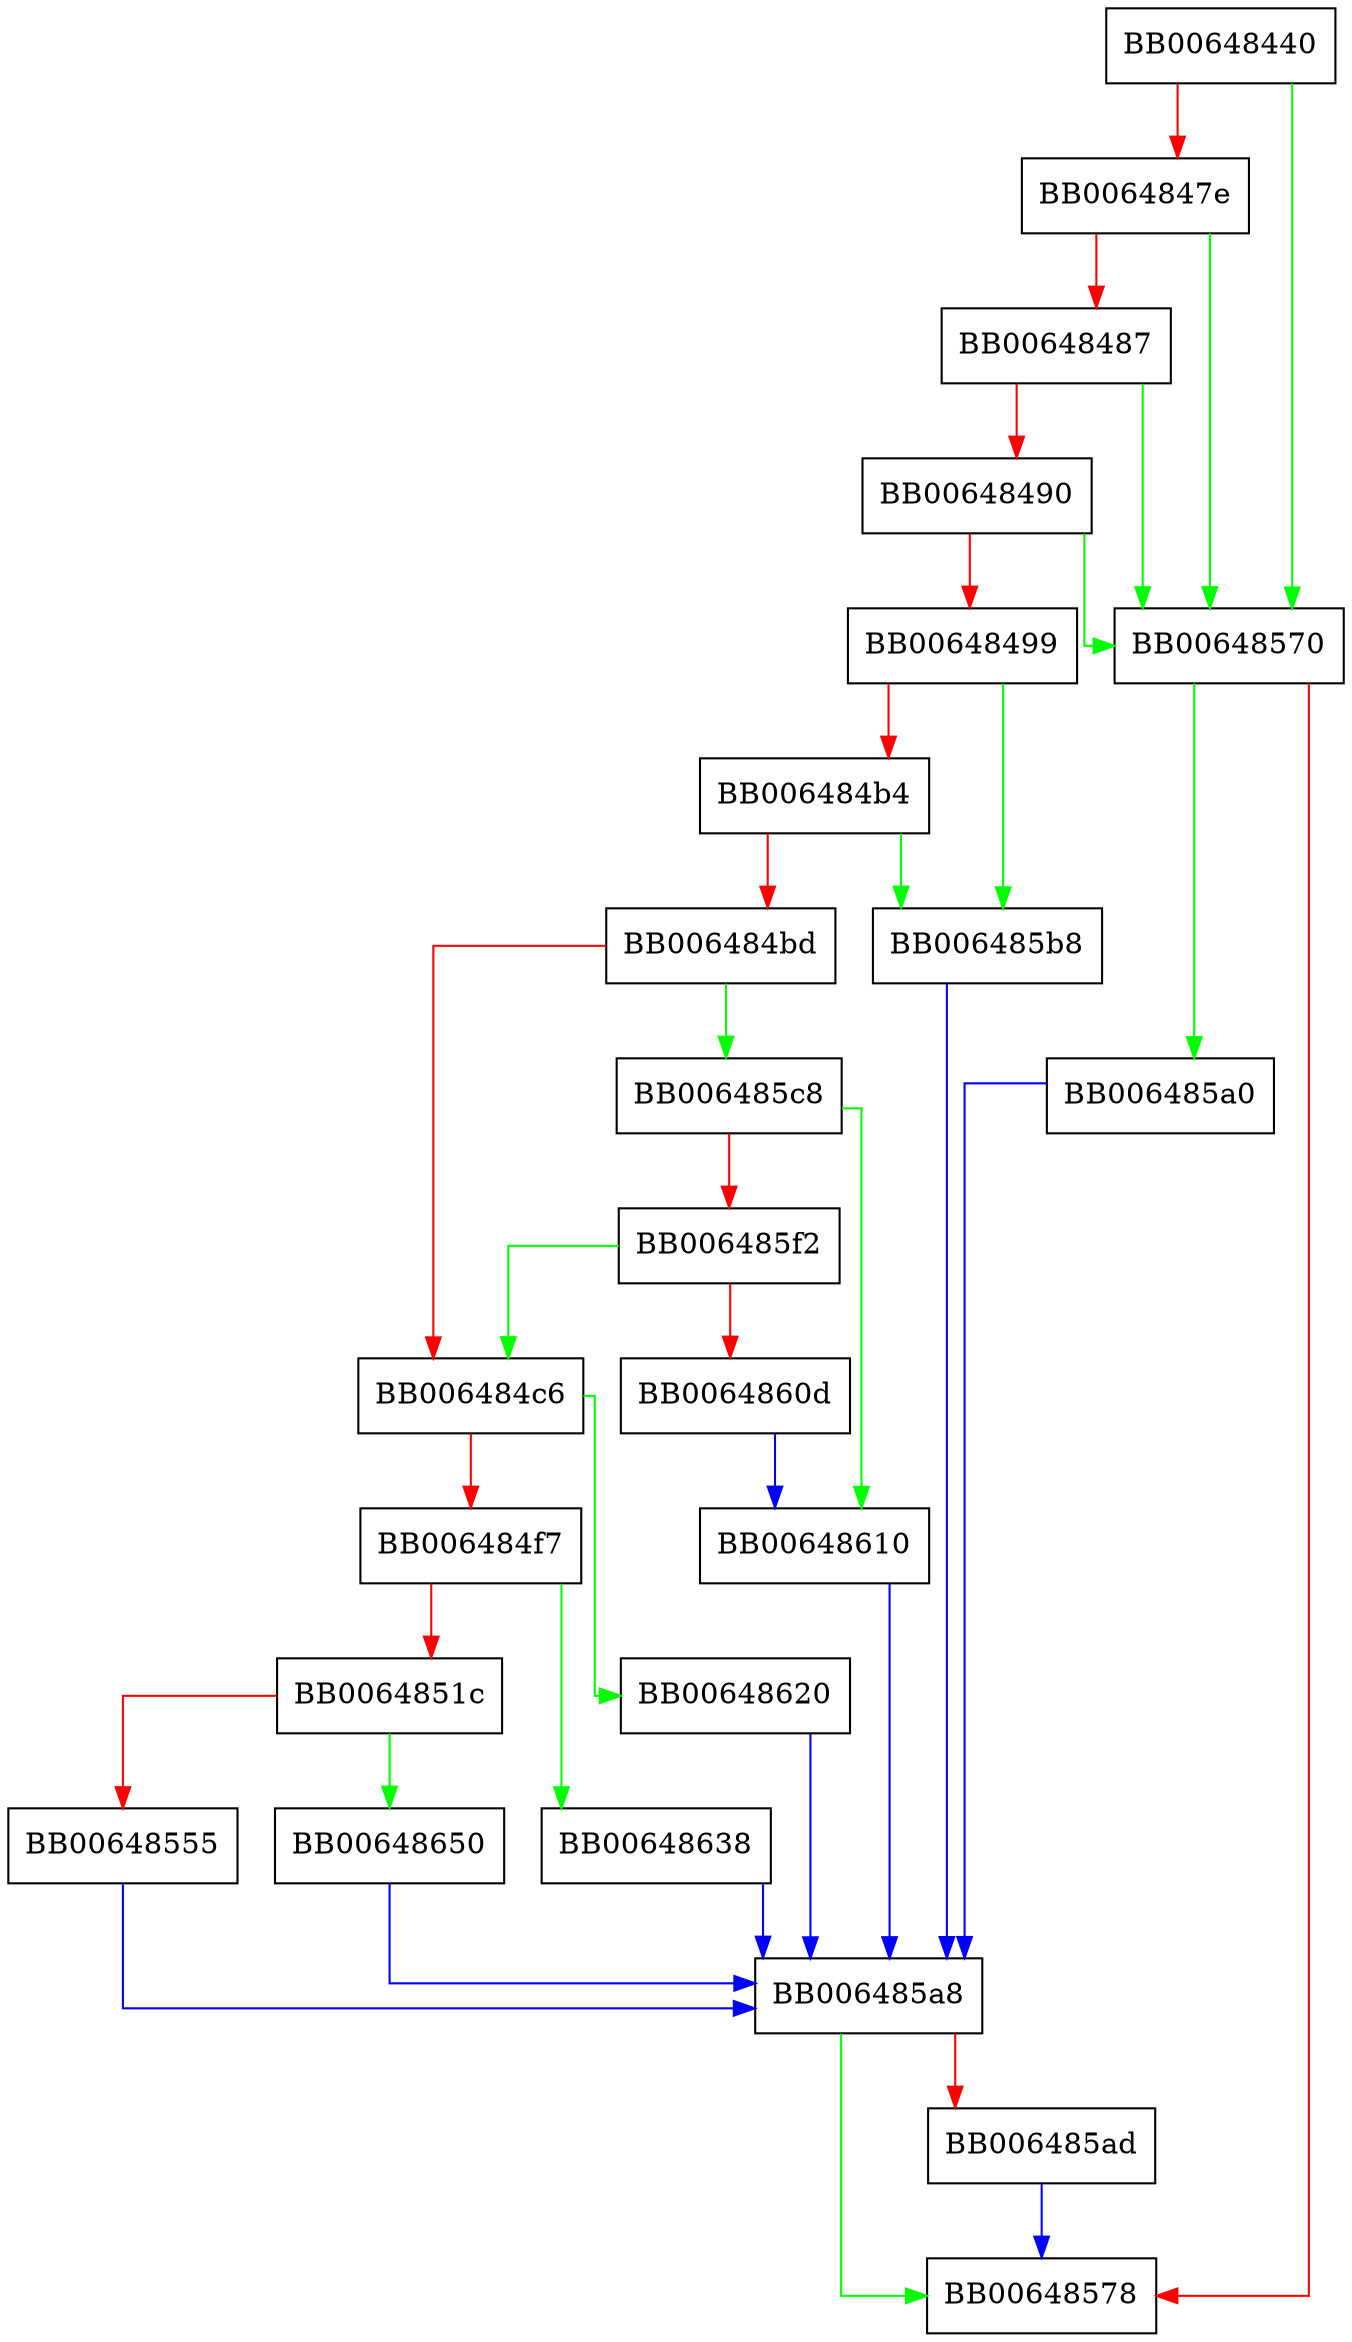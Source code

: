 digraph SRP_create_verifier_BN_ex {
  node [shape="box"];
  graph [splines=ortho];
  BB00648440 -> BB00648570 [color="green"];
  BB00648440 -> BB0064847e [color="red"];
  BB0064847e -> BB00648570 [color="green"];
  BB0064847e -> BB00648487 [color="red"];
  BB00648487 -> BB00648570 [color="green"];
  BB00648487 -> BB00648490 [color="red"];
  BB00648490 -> BB00648570 [color="green"];
  BB00648490 -> BB00648499 [color="red"];
  BB00648499 -> BB006485b8 [color="green"];
  BB00648499 -> BB006484b4 [color="red"];
  BB006484b4 -> BB006485b8 [color="green"];
  BB006484b4 -> BB006484bd [color="red"];
  BB006484bd -> BB006485c8 [color="green"];
  BB006484bd -> BB006484c6 [color="red"];
  BB006484c6 -> BB00648620 [color="green"];
  BB006484c6 -> BB006484f7 [color="red"];
  BB006484f7 -> BB00648638 [color="green"];
  BB006484f7 -> BB0064851c [color="red"];
  BB0064851c -> BB00648650 [color="green"];
  BB0064851c -> BB00648555 [color="red"];
  BB00648555 -> BB006485a8 [color="blue"];
  BB00648570 -> BB006485a0 [color="green"];
  BB00648570 -> BB00648578 [color="red"];
  BB006485a0 -> BB006485a8 [color="blue"];
  BB006485a8 -> BB00648578 [color="green"];
  BB006485a8 -> BB006485ad [color="red"];
  BB006485ad -> BB00648578 [color="blue"];
  BB006485b8 -> BB006485a8 [color="blue"];
  BB006485c8 -> BB00648610 [color="green"];
  BB006485c8 -> BB006485f2 [color="red"];
  BB006485f2 -> BB006484c6 [color="green"];
  BB006485f2 -> BB0064860d [color="red"];
  BB0064860d -> BB00648610 [color="blue"];
  BB00648610 -> BB006485a8 [color="blue"];
  BB00648620 -> BB006485a8 [color="blue"];
  BB00648638 -> BB006485a8 [color="blue"];
  BB00648650 -> BB006485a8 [color="blue"];
}